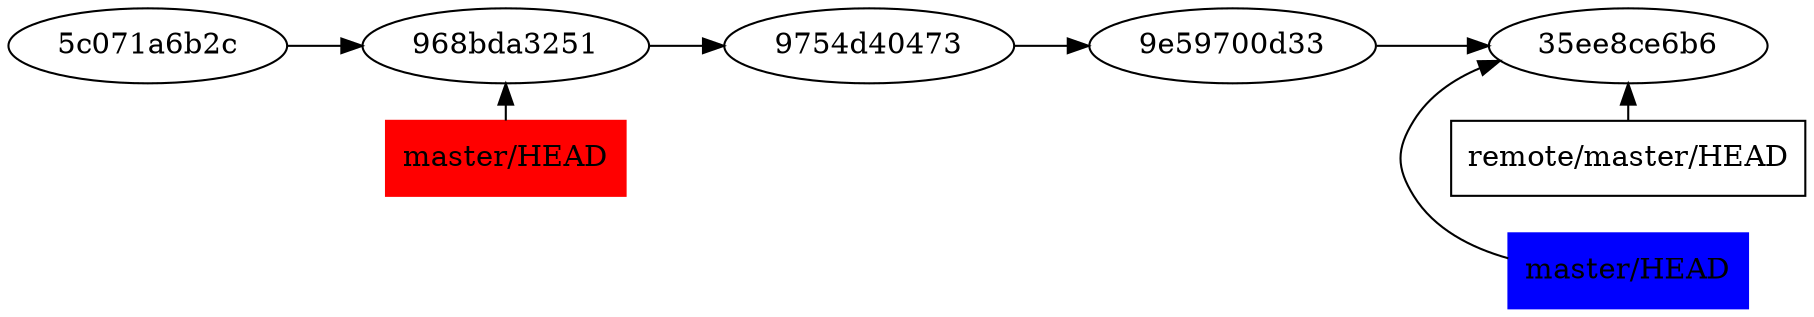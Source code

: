 digraph "Fast-forward"
{
    rankdir=LR;
    subgraph master
    {
        "5c071a6b2c" -> "968bda3251";
    }
    subgraph branch
    {
        "968bda3251" -> "9754d40473" [weight=0];
        "9754d40473" -> "9e59700d33" -> "35ee8ce6b6";
    }
    subgraph c1
    {
        rank="same";
        "remote/master/HEAD" [shape=box];
        "remote/master/HEAD" -> "35ee8ce6b6" [weight=0];
        newmh [label="master/HEAD"] [shape=box] [color="blue"] [style="filled"];
        newmh -> "35ee8ce6b6" [weight=0];
    }
    subgraph c2
    {
        rank="same";
        oldmh [label="master/HEAD"] [shape=box] [color="red"] [style="filled"];
        oldmh -> "968bda3251" [weight=0];
    }
}
